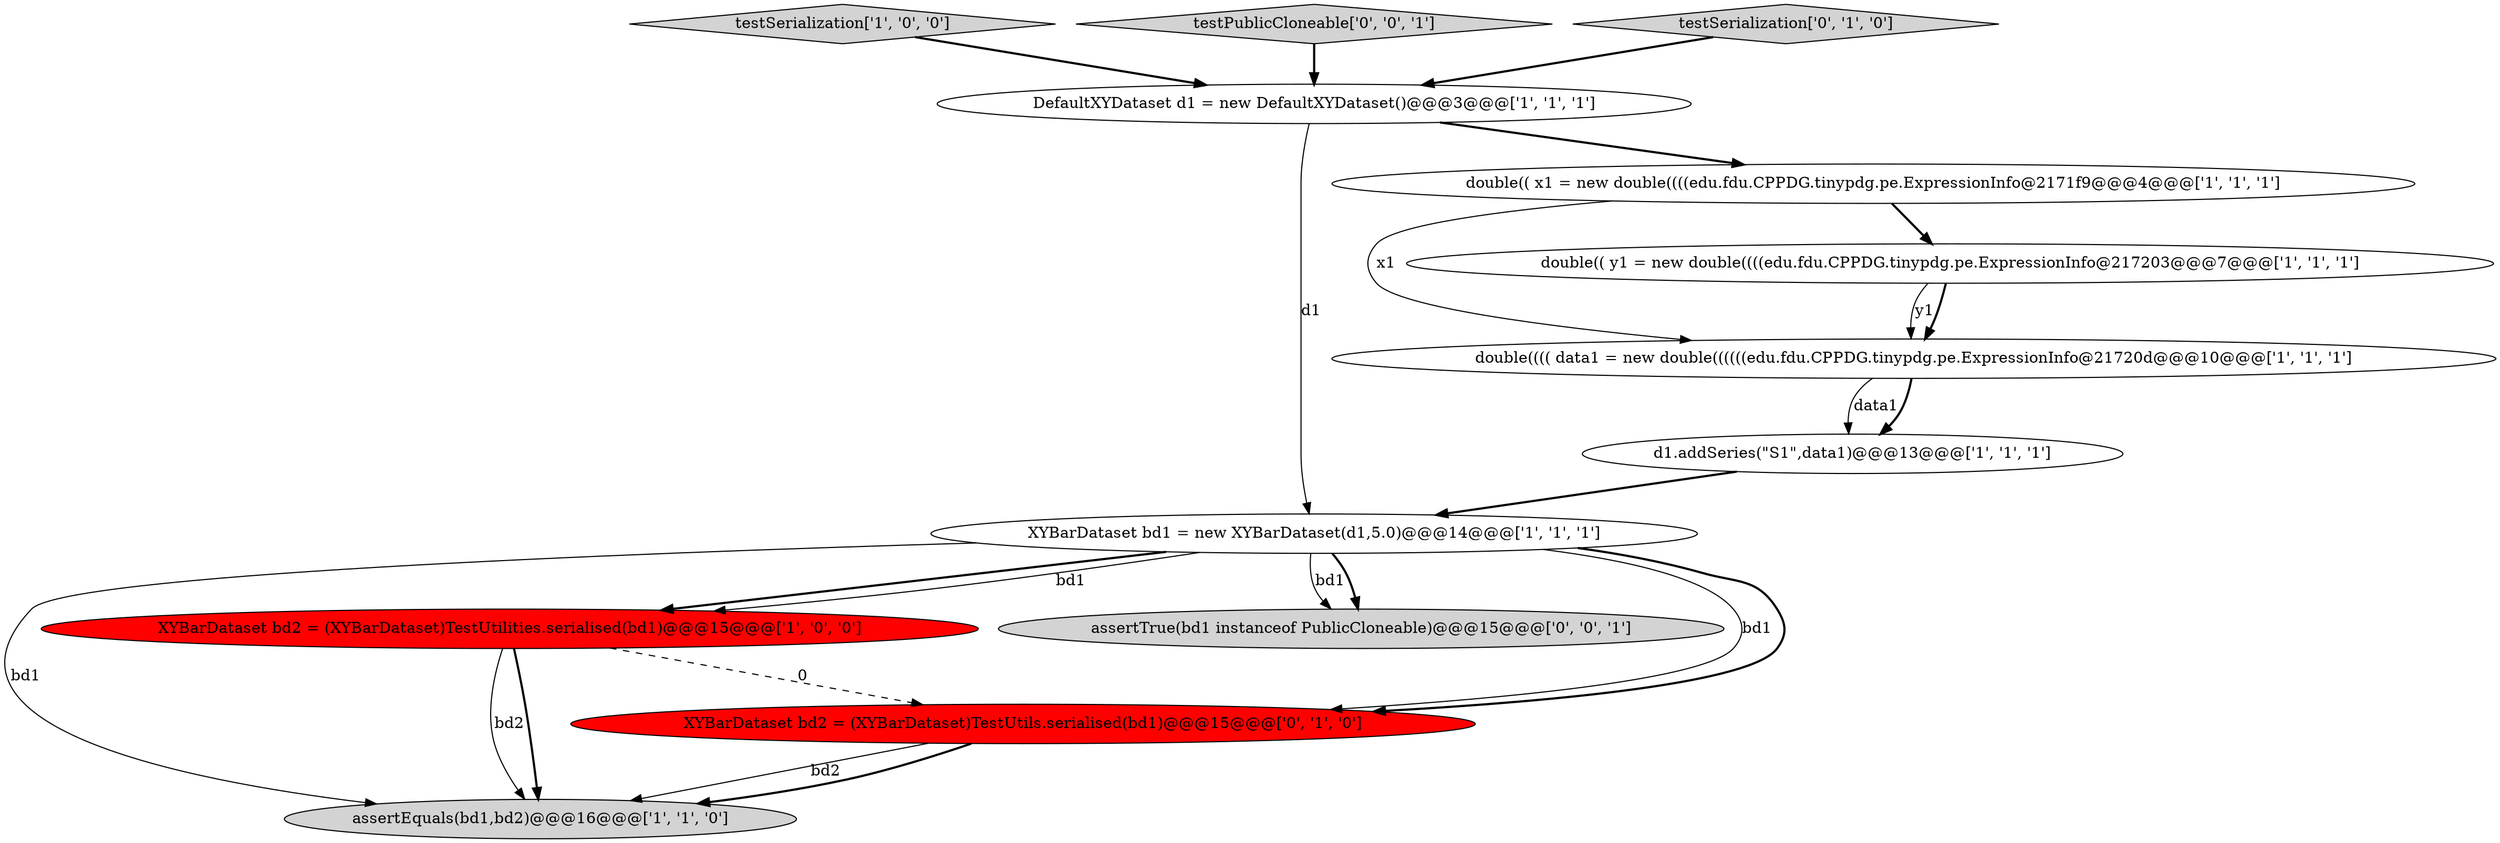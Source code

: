 digraph {
4 [style = filled, label = "double(((( data1 = new double((((((edu.fdu.CPPDG.tinypdg.pe.ExpressionInfo@21720d@@@10@@@['1', '1', '1']", fillcolor = white, shape = ellipse image = "AAA0AAABBB1BBB"];
1 [style = filled, label = "testSerialization['1', '0', '0']", fillcolor = lightgray, shape = diamond image = "AAA0AAABBB1BBB"];
7 [style = filled, label = "d1.addSeries(\"S1\",data1)@@@13@@@['1', '1', '1']", fillcolor = white, shape = ellipse image = "AAA0AAABBB1BBB"];
8 [style = filled, label = "assertEquals(bd1,bd2)@@@16@@@['1', '1', '0']", fillcolor = lightgray, shape = ellipse image = "AAA0AAABBB1BBB"];
3 [style = filled, label = "double(( y1 = new double((((edu.fdu.CPPDG.tinypdg.pe.ExpressionInfo@217203@@@7@@@['1', '1', '1']", fillcolor = white, shape = ellipse image = "AAA0AAABBB1BBB"];
6 [style = filled, label = "XYBarDataset bd1 = new XYBarDataset(d1,5.0)@@@14@@@['1', '1', '1']", fillcolor = white, shape = ellipse image = "AAA0AAABBB1BBB"];
5 [style = filled, label = "double(( x1 = new double((((edu.fdu.CPPDG.tinypdg.pe.ExpressionInfo@2171f9@@@4@@@['1', '1', '1']", fillcolor = white, shape = ellipse image = "AAA0AAABBB1BBB"];
2 [style = filled, label = "XYBarDataset bd2 = (XYBarDataset)TestUtilities.serialised(bd1)@@@15@@@['1', '0', '0']", fillcolor = red, shape = ellipse image = "AAA1AAABBB1BBB"];
12 [style = filled, label = "assertTrue(bd1 instanceof PublicCloneable)@@@15@@@['0', '0', '1']", fillcolor = lightgray, shape = ellipse image = "AAA0AAABBB3BBB"];
11 [style = filled, label = "testPublicCloneable['0', '0', '1']", fillcolor = lightgray, shape = diamond image = "AAA0AAABBB3BBB"];
10 [style = filled, label = "testSerialization['0', '1', '0']", fillcolor = lightgray, shape = diamond image = "AAA0AAABBB2BBB"];
0 [style = filled, label = "DefaultXYDataset d1 = new DefaultXYDataset()@@@3@@@['1', '1', '1']", fillcolor = white, shape = ellipse image = "AAA0AAABBB1BBB"];
9 [style = filled, label = "XYBarDataset bd2 = (XYBarDataset)TestUtils.serialised(bd1)@@@15@@@['0', '1', '0']", fillcolor = red, shape = ellipse image = "AAA1AAABBB2BBB"];
5->3 [style = bold, label=""];
2->8 [style = solid, label="bd2"];
9->8 [style = solid, label="bd2"];
3->4 [style = solid, label="y1"];
1->0 [style = bold, label=""];
4->7 [style = solid, label="data1"];
9->8 [style = bold, label=""];
5->4 [style = solid, label="x1"];
3->4 [style = bold, label=""];
0->6 [style = solid, label="d1"];
4->7 [style = bold, label=""];
6->2 [style = bold, label=""];
11->0 [style = bold, label=""];
6->9 [style = solid, label="bd1"];
6->12 [style = solid, label="bd1"];
6->2 [style = solid, label="bd1"];
2->9 [style = dashed, label="0"];
10->0 [style = bold, label=""];
7->6 [style = bold, label=""];
6->8 [style = solid, label="bd1"];
6->9 [style = bold, label=""];
2->8 [style = bold, label=""];
0->5 [style = bold, label=""];
6->12 [style = bold, label=""];
}
